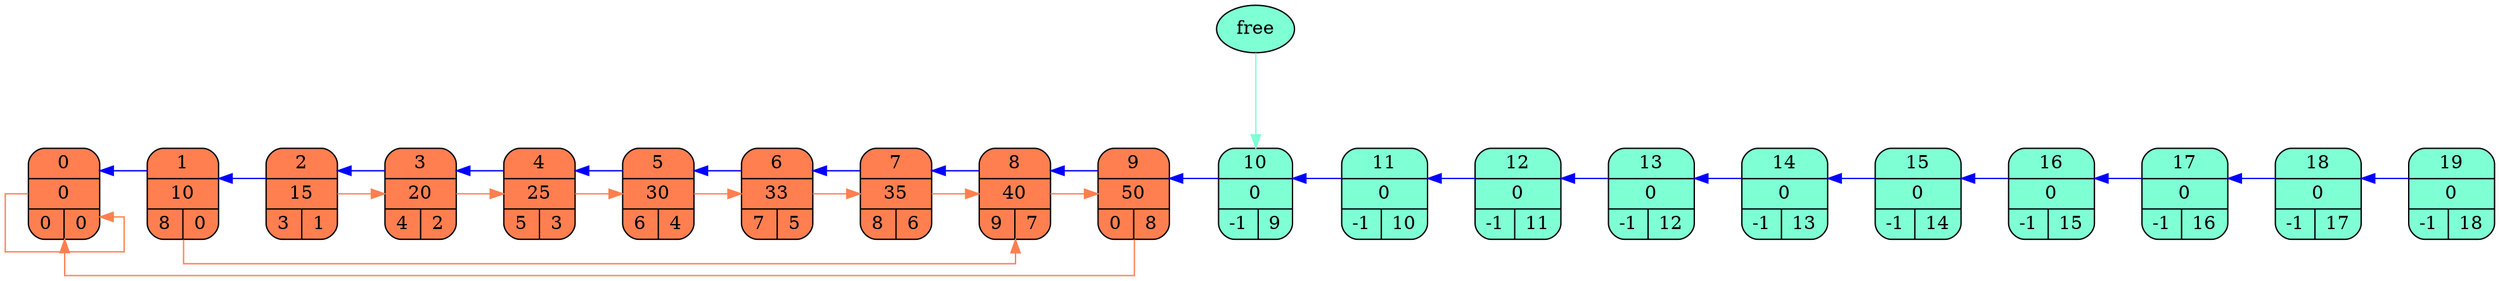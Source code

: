 digraph {
	
nodesep = 1
	splines = ortho
	node [shape=Mrecord]
	rankdir=LR

	struct0 [style=filled, fillcolor="#FF7F50", label="0|0|{0|0}"]
	struct1 [style=filled, fillcolor="#FF7F50", label="1|10|{8|0}"]
	struct2 [style=filled, fillcolor="#FF7F50", label="2|15|{3|1}"]
	struct3 [style=filled, fillcolor="#FF7F50", label="3|20|{4|2}"]
	struct4 [style=filled, fillcolor="#FF7F50", label="4|25|{5|3}"]
	struct5 [style=filled, fillcolor="#FF7F50", label="5|30|{6|4}"]
	struct6 [style=filled, fillcolor="#FF7F50", label="6|33|{7|5}"]
	struct7 [style=filled, fillcolor="#FF7F50", label="7|35|{8|6}"]
	struct8 [style=filled, fillcolor="#FF7F50", label="8|40|{9|7}"]
	struct9 [style=filled, fillcolor="#FF7F50", label="9|50|{0|8}"]
	struct10 [style=filled, fillcolor="#7FFFD4", label="10|0|{-1|9}"]
	struct11 [style=filled, fillcolor="#7FFFD4", label="11|0|{-1|10}"]
	struct12 [style=filled, fillcolor="#7FFFD4", label="12|0|{-1|11}"]
	struct13 [style=filled, fillcolor="#7FFFD4", label="13|0|{-1|12}"]
	struct14 [style=filled, fillcolor="#7FFFD4", label="14|0|{-1|13}"]
	struct15 [style=filled, fillcolor="#7FFFD4", label="15|0|{-1|14}"]
	struct16 [style=filled, fillcolor="#7FFFD4", label="16|0|{-1|15}"]
	struct17 [style=filled, fillcolor="#7FFFD4", label="17|0|{-1|16}"]
	struct18 [style=filled, fillcolor="#7FFFD4", label="18|0|{-1|17}"]
	struct19 [style=filled, fillcolor="#7FFFD4", label="19|0|{-1|18}"]

	struct0 -> struct1 [weight=1000, style="invis"] 
	struct1 -> struct2 [weight=1000, style="invis"] 
	struct2 -> struct3 [weight=1000, style="invis"] 
	struct3 -> struct4 [weight=1000, style="invis"] 
	struct4 -> struct5 [weight=1000, style="invis"] 
	struct5 -> struct6 [weight=1000, style="invis"] 
	struct6 -> struct7 [weight=1000, style="invis"] 
	struct7 -> struct8 [weight=1000, style="invis"] 
	struct8 -> struct9 [weight=1000, style="invis"] 
	struct9 -> struct10 [weight=1000, style="invis"] 
	struct10 -> struct11 [weight=1000, style="invis"] 
	struct11 -> struct12 [weight=1000, style="invis"] 
	struct12 -> struct13 [weight=1000, style="invis"] 
	struct13 -> struct14 [weight=1000, style="invis"] 
	struct14 -> struct15 [weight=1000, style="invis"] 
	struct15 -> struct16 [weight=1000, style="invis"] 
	struct16 -> struct17 [weight=1000, style="invis"] 
	struct17 -> struct18 [weight=1000, style="invis"] 
	struct18 -> struct19 [weight=1000, style="invis"] 

	struct0 -> struct0 [color="#FF7F50", constraint=fasle] 
	struct1 -> struct8 [color="#FF7F50", constraint=fasle] 
	struct2 -> struct3 [color="#FF7F50", constraint=fasle] 
	struct3 -> struct4 [color="#FF7F50", constraint=fasle] 
	struct4 -> struct5 [color="#FF7F50", constraint=fasle] 
	struct5 -> struct6 [color="#FF7F50", constraint=fasle] 
	struct6 -> struct7 [color="#FF7F50", constraint=fasle] 
	struct7 -> struct8 [color="#FF7F50", constraint=fasle] 
	struct8 -> struct9 [color="#FF7F50", constraint=fasle] 
	struct9 -> struct0 [color="#FF7F50", constraint=fasle] 

	struct1 -> struct0 [color="blue", constraint=fasle]
	struct2 -> struct1 [color="blue", constraint=fasle]
	struct3 -> struct2 [color="blue", constraint=fasle]
	struct4 -> struct3 [color="blue", constraint=fasle]
	struct5 -> struct4 [color="blue", constraint=fasle]
	struct6 -> struct5 [color="blue", constraint=fasle]
	struct7 -> struct6 [color="blue", constraint=fasle]
	struct8 -> struct7 [color="blue", constraint=fasle]
	struct9 -> struct8 [color="blue", constraint=fasle]
	struct10 -> struct9 [color="blue", constraint=fasle]
	struct11 -> struct10 [color="blue", constraint=fasle]
	struct12 -> struct11 [color="blue", constraint=fasle]
	struct13 -> struct12 [color="blue", constraint=fasle]
	struct14 -> struct13 [color="blue", constraint=fasle]
	struct15 -> struct14 [color="blue", constraint=fasle]
	struct16 -> struct15 [color="blue", constraint=fasle]
	struct17 -> struct16 [color="blue", constraint=fasle]
	struct18 -> struct17 [color="blue", constraint=fasle]
	struct19 -> struct18 [color="blue", constraint=fasle]

	free [shape=oval, style=filled, fillcolor="#7FFFD4"]
	free -> struct10 [color="#7FFFD4"] {rank = same; free; struct10;};
}
